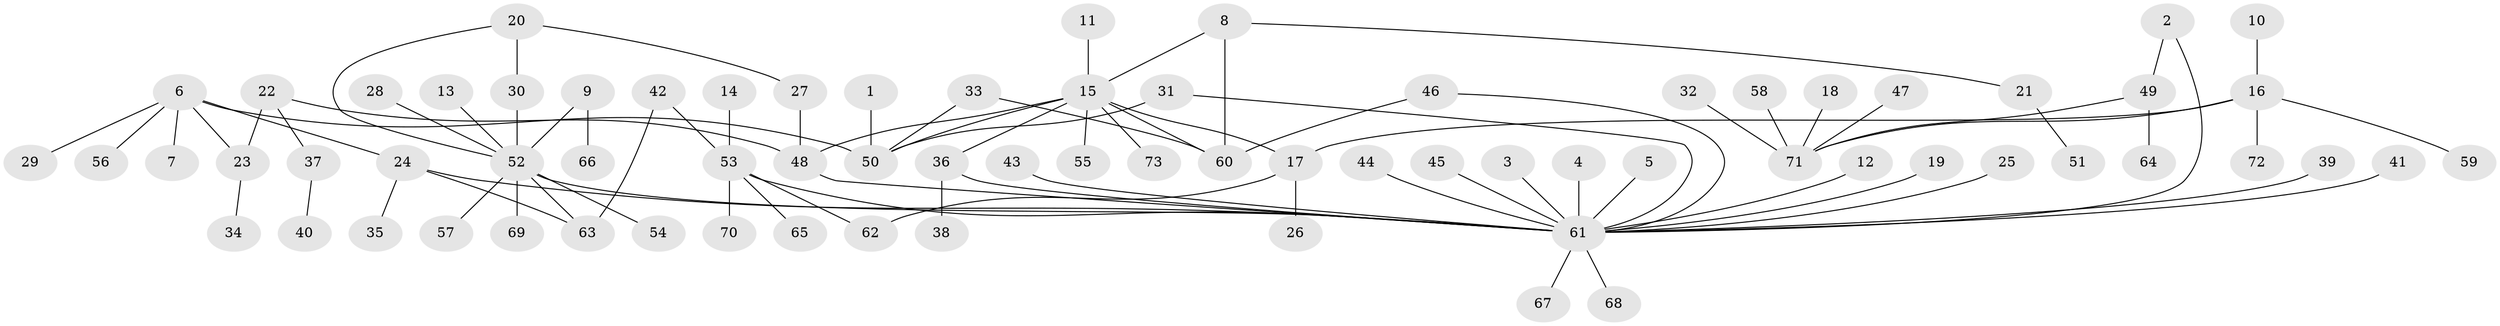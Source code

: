 // original degree distribution, {7: 0.03333333333333333, 11: 0.016666666666666666, 3: 0.1, 1: 0.55, 6: 0.016666666666666666, 5: 0.016666666666666666, 26: 0.008333333333333333, 2: 0.225, 8: 0.008333333333333333, 4: 0.025}
// Generated by graph-tools (version 1.1) at 2025/36/03/04/25 23:36:49]
// undirected, 73 vertices, 85 edges
graph export_dot {
  node [color=gray90,style=filled];
  1;
  2;
  3;
  4;
  5;
  6;
  7;
  8;
  9;
  10;
  11;
  12;
  13;
  14;
  15;
  16;
  17;
  18;
  19;
  20;
  21;
  22;
  23;
  24;
  25;
  26;
  27;
  28;
  29;
  30;
  31;
  32;
  33;
  34;
  35;
  36;
  37;
  38;
  39;
  40;
  41;
  42;
  43;
  44;
  45;
  46;
  47;
  48;
  49;
  50;
  51;
  52;
  53;
  54;
  55;
  56;
  57;
  58;
  59;
  60;
  61;
  62;
  63;
  64;
  65;
  66;
  67;
  68;
  69;
  70;
  71;
  72;
  73;
  1 -- 50 [weight=1.0];
  2 -- 49 [weight=1.0];
  2 -- 61 [weight=1.0];
  3 -- 61 [weight=1.0];
  4 -- 61 [weight=1.0];
  5 -- 61 [weight=1.0];
  6 -- 7 [weight=1.0];
  6 -- 23 [weight=1.0];
  6 -- 24 [weight=1.0];
  6 -- 29 [weight=1.0];
  6 -- 50 [weight=1.0];
  6 -- 56 [weight=1.0];
  8 -- 15 [weight=1.0];
  8 -- 21 [weight=1.0];
  8 -- 60 [weight=1.0];
  9 -- 52 [weight=1.0];
  9 -- 66 [weight=1.0];
  10 -- 16 [weight=1.0];
  11 -- 15 [weight=1.0];
  12 -- 61 [weight=1.0];
  13 -- 52 [weight=1.0];
  14 -- 53 [weight=1.0];
  15 -- 17 [weight=1.0];
  15 -- 36 [weight=1.0];
  15 -- 48 [weight=1.0];
  15 -- 50 [weight=1.0];
  15 -- 55 [weight=1.0];
  15 -- 60 [weight=1.0];
  15 -- 73 [weight=1.0];
  16 -- 17 [weight=1.0];
  16 -- 59 [weight=1.0];
  16 -- 71 [weight=1.0];
  16 -- 72 [weight=1.0];
  17 -- 26 [weight=1.0];
  17 -- 62 [weight=1.0];
  18 -- 71 [weight=1.0];
  19 -- 61 [weight=1.0];
  20 -- 27 [weight=1.0];
  20 -- 30 [weight=1.0];
  20 -- 52 [weight=1.0];
  21 -- 51 [weight=1.0];
  22 -- 23 [weight=1.0];
  22 -- 37 [weight=1.0];
  22 -- 48 [weight=1.0];
  23 -- 34 [weight=1.0];
  24 -- 35 [weight=1.0];
  24 -- 61 [weight=1.0];
  24 -- 63 [weight=1.0];
  25 -- 61 [weight=1.0];
  27 -- 48 [weight=1.0];
  28 -- 52 [weight=1.0];
  30 -- 52 [weight=1.0];
  31 -- 50 [weight=1.0];
  31 -- 61 [weight=1.0];
  32 -- 71 [weight=1.0];
  33 -- 50 [weight=1.0];
  33 -- 60 [weight=1.0];
  36 -- 38 [weight=1.0];
  36 -- 61 [weight=1.0];
  37 -- 40 [weight=1.0];
  39 -- 61 [weight=1.0];
  41 -- 61 [weight=1.0];
  42 -- 53 [weight=1.0];
  42 -- 63 [weight=1.0];
  43 -- 61 [weight=1.0];
  44 -- 61 [weight=1.0];
  45 -- 61 [weight=1.0];
  46 -- 60 [weight=1.0];
  46 -- 61 [weight=1.0];
  47 -- 71 [weight=1.0];
  48 -- 61 [weight=1.0];
  49 -- 64 [weight=1.0];
  49 -- 71 [weight=1.0];
  52 -- 54 [weight=1.0];
  52 -- 57 [weight=1.0];
  52 -- 61 [weight=1.0];
  52 -- 63 [weight=1.0];
  52 -- 69 [weight=1.0];
  53 -- 61 [weight=1.0];
  53 -- 62 [weight=1.0];
  53 -- 65 [weight=2.0];
  53 -- 70 [weight=1.0];
  58 -- 71 [weight=1.0];
  61 -- 67 [weight=1.0];
  61 -- 68 [weight=1.0];
}
